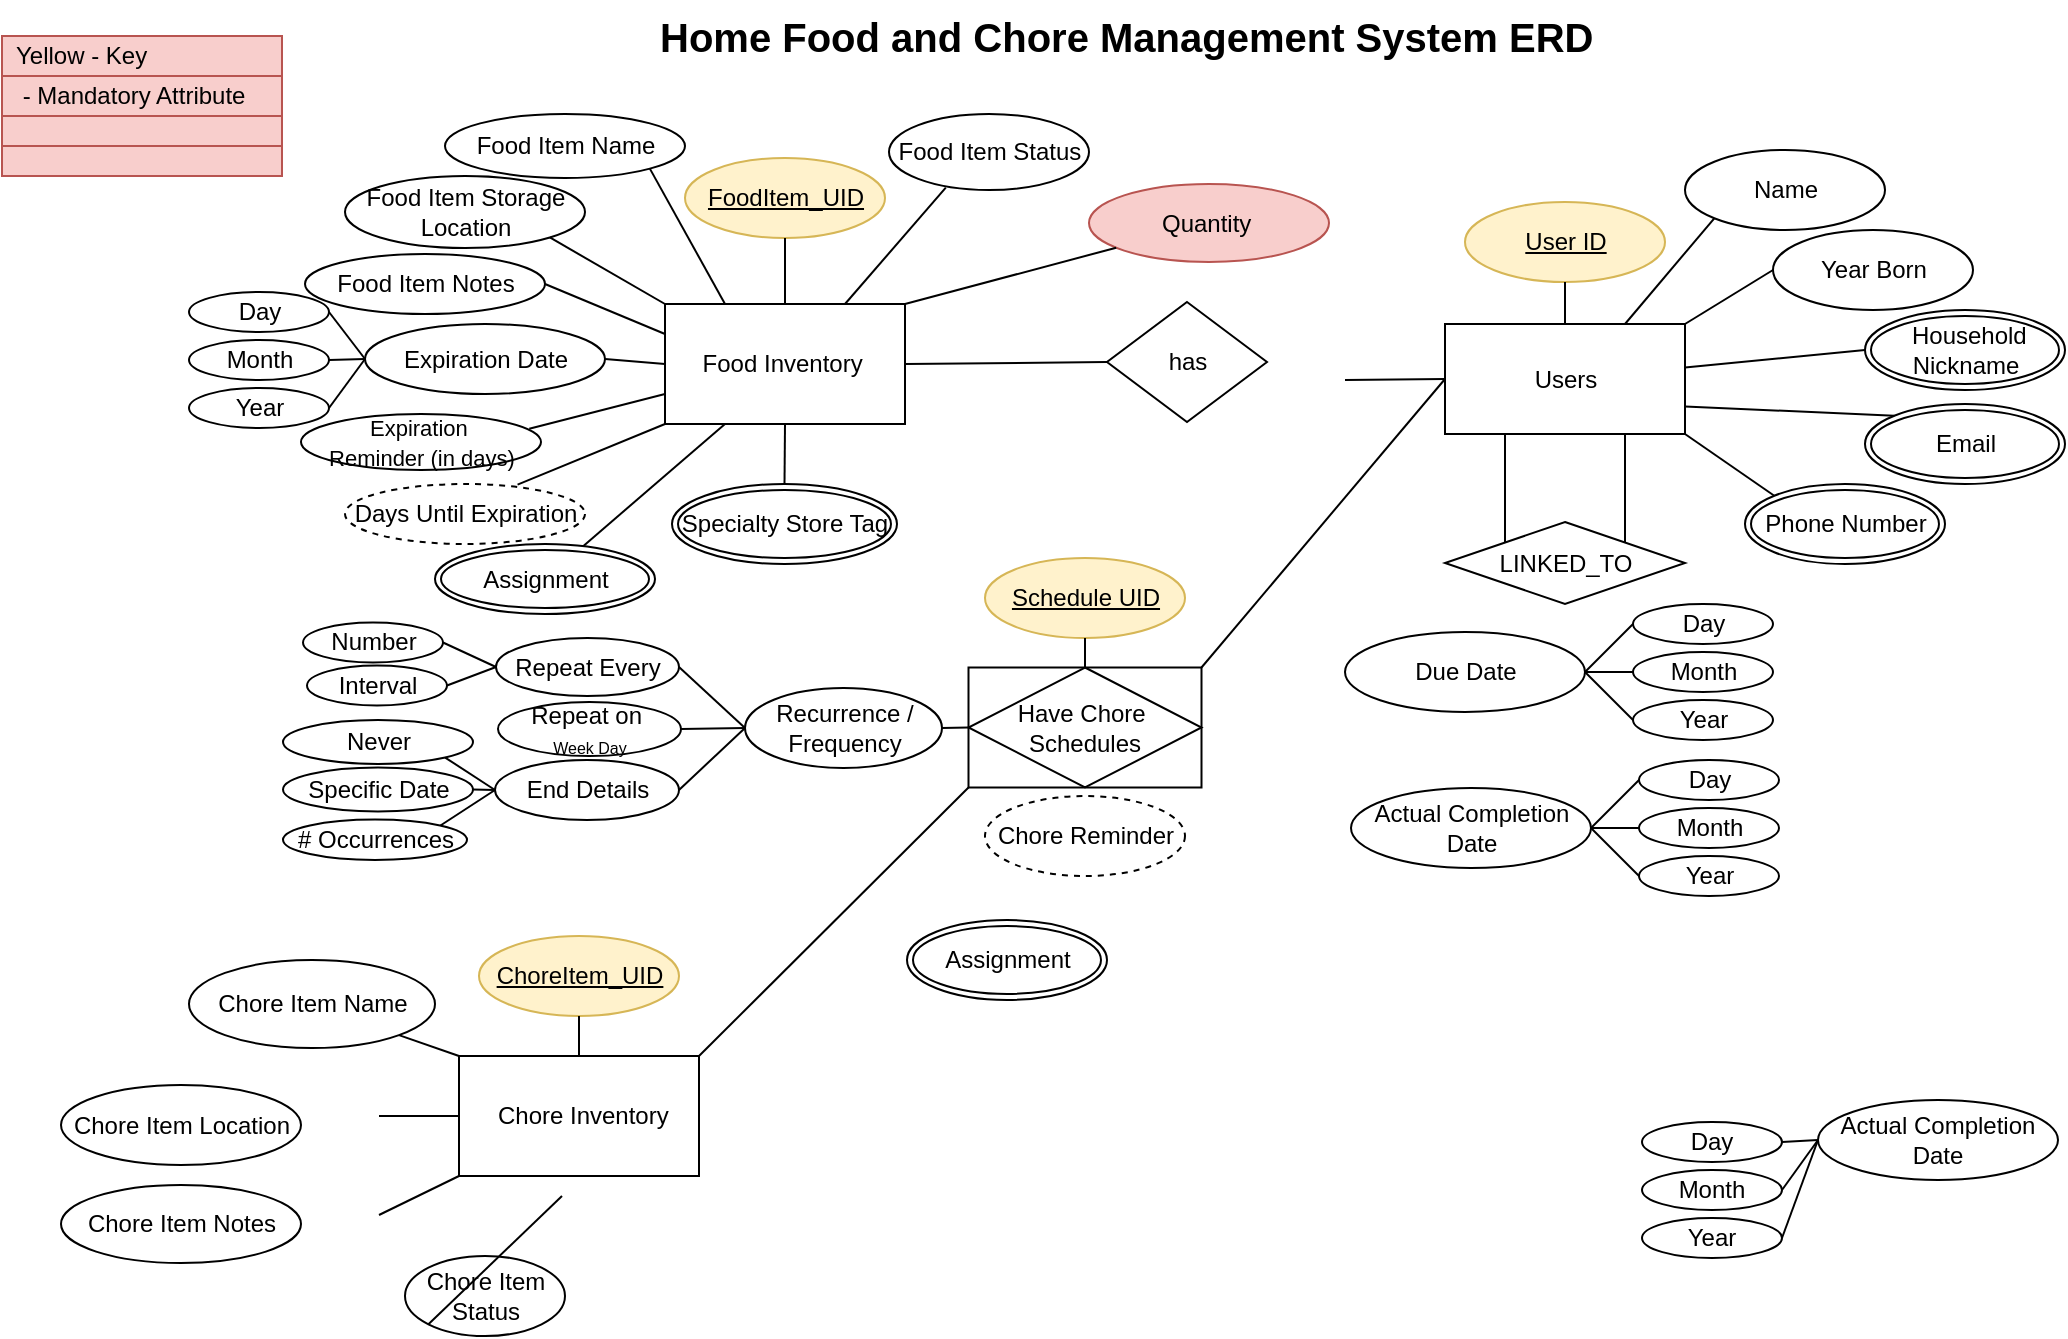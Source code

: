 <mxfile version="26.0.16">
  <diagram id="R2lEEEUBdFMjLlhIrx00" name="Page-1">
    <mxGraphModel dx="1616" dy="390" grid="1" gridSize="10" guides="1" tooltips="1" connect="1" arrows="1" fold="1" page="1" pageScale="1" pageWidth="850" pageHeight="1100" math="0" shadow="0" extFonts="Permanent Marker^https://fonts.googleapis.com/css?family=Permanent+Marker">
      <root>
        <mxCell id="0" />
        <mxCell id="1" parent="0" />
        <mxCell id="Y8iWRsaKwTW52933uygh-1" value="Home Food and Chore Management System ERD" style="text;whiteSpace=wrap;fontStyle=1;fontSize=20;" vertex="1" parent="1">
          <mxGeometry x="246.5" width="480" height="40" as="geometry" />
        </mxCell>
        <mxCell id="Y8iWRsaKwTW52933uygh-3" value="&amp;nbsp;Chore Inventory" style="rounded=0;whiteSpace=wrap;html=1;" vertex="1" parent="1">
          <mxGeometry x="148.5" y="528" width="120" height="60" as="geometry" />
        </mxCell>
        <mxCell id="Y8iWRsaKwTW52933uygh-4" value="Expiration Date" style="ellipse;whiteSpace=wrap;html=1;" vertex="1" parent="1">
          <mxGeometry x="101.5" y="162" width="120" height="35" as="geometry" />
        </mxCell>
        <mxCell id="Y8iWRsaKwTW52933uygh-5" value="Day" style="ellipse;whiteSpace=wrap;html=1;" vertex="1" parent="1">
          <mxGeometry x="13.5" y="146" width="70" height="20" as="geometry" />
        </mxCell>
        <mxCell id="Y8iWRsaKwTW52933uygh-6" value="Month" style="ellipse;whiteSpace=wrap;html=1;" vertex="1" parent="1">
          <mxGeometry x="13.5" y="170" width="70" height="20" as="geometry" />
        </mxCell>
        <mxCell id="Y8iWRsaKwTW52933uygh-7" value="Year" style="ellipse;whiteSpace=wrap;html=1;" vertex="1" parent="1">
          <mxGeometry x="13.5" y="194" width="70" height="20" as="geometry" />
        </mxCell>
        <mxCell id="Y8iWRsaKwTW52933uygh-11" value="" style="endArrow=none;html=1;rounded=0;exitX=0;exitY=0.5;exitDx=0;exitDy=0;entryX=1;entryY=0.5;entryDx=0;entryDy=0;" edge="1" parent="1" source="Y8iWRsaKwTW52933uygh-4" target="Y8iWRsaKwTW52933uygh-5">
          <mxGeometry width="50" height="50" relative="1" as="geometry">
            <mxPoint x="-68.5" y="217" as="sourcePoint" />
            <mxPoint x="-48.5" y="202" as="targetPoint" />
          </mxGeometry>
        </mxCell>
        <mxCell id="Y8iWRsaKwTW52933uygh-12" value="" style="endArrow=none;html=1;rounded=0;exitX=0;exitY=0.5;exitDx=0;exitDy=0;entryX=1;entryY=0.5;entryDx=0;entryDy=0;" edge="1" parent="1" source="Y8iWRsaKwTW52933uygh-4" target="Y8iWRsaKwTW52933uygh-7">
          <mxGeometry width="50" height="50" relative="1" as="geometry">
            <mxPoint x="-88.5" y="267" as="sourcePoint" />
            <mxPoint x="-68.5" y="242" as="targetPoint" />
          </mxGeometry>
        </mxCell>
        <mxCell id="Y8iWRsaKwTW52933uygh-13" value="" style="endArrow=none;html=1;rounded=0;exitX=0;exitY=0.5;exitDx=0;exitDy=0;entryX=1;entryY=0.5;entryDx=0;entryDy=0;" edge="1" parent="1" source="Y8iWRsaKwTW52933uygh-4" target="Y8iWRsaKwTW52933uygh-6">
          <mxGeometry width="50" height="50" relative="1" as="geometry">
            <mxPoint x="-48.5" y="242" as="sourcePoint" />
            <mxPoint x="-28.5" y="217" as="targetPoint" />
          </mxGeometry>
        </mxCell>
        <mxCell id="Y8iWRsaKwTW52933uygh-14" value="Food Item Storage Location" style="ellipse;whiteSpace=wrap;html=1;" vertex="1" parent="1">
          <mxGeometry x="91.5" y="88" width="120" height="36" as="geometry" />
        </mxCell>
        <mxCell id="Y8iWRsaKwTW52933uygh-15" value="Food Item Name" style="ellipse;whiteSpace=wrap;html=1;" vertex="1" parent="1">
          <mxGeometry x="141.5" y="57" width="120" height="32" as="geometry" />
        </mxCell>
        <mxCell id="Y8iWRsaKwTW52933uygh-16" value="Food Inventory&amp;nbsp;" style="rounded=0;whiteSpace=wrap;html=1;" vertex="1" parent="1">
          <mxGeometry x="251.5" y="152" width="120" height="60" as="geometry" />
        </mxCell>
        <mxCell id="Y8iWRsaKwTW52933uygh-17" value="Food Item Status" style="ellipse;whiteSpace=wrap;html=1;" vertex="1" parent="1">
          <mxGeometry x="363.5" y="57" width="100" height="38" as="geometry" />
        </mxCell>
        <mxCell id="Y8iWRsaKwTW52933uygh-25" value="Chore Item Location" style="ellipse;whiteSpace=wrap;html=1;" vertex="1" parent="1">
          <mxGeometry x="-50.5" y="542.5" width="120" height="40" as="geometry" />
        </mxCell>
        <mxCell id="Y8iWRsaKwTW52933uygh-26" value="Chore Item Name" style="ellipse;whiteSpace=wrap;html=1;" vertex="1" parent="1">
          <mxGeometry x="13.5" y="480" width="123" height="44" as="geometry" />
        </mxCell>
        <mxCell id="Y8iWRsaKwTW52933uygh-27" value="Chore Item Status" style="ellipse;whiteSpace=wrap;html=1;" vertex="1" parent="1">
          <mxGeometry x="121.5" y="628" width="80" height="40" as="geometry" />
        </mxCell>
        <mxCell id="Y8iWRsaKwTW52933uygh-29" value="Recurrence / Frequency" style="ellipse;whiteSpace=wrap;html=1;" vertex="1" parent="1">
          <mxGeometry x="291.5" y="344" width="98.5" height="40" as="geometry" />
        </mxCell>
        <mxCell id="Y8iWRsaKwTW52933uygh-30" value="Chore Item Notes" style="ellipse;whiteSpace=wrap;html=1;" vertex="1" parent="1">
          <mxGeometry x="-50.5" y="592.5" width="120" height="39" as="geometry" />
        </mxCell>
        <mxCell id="Y8iWRsaKwTW52933uygh-31" value="Food Item Notes" style="ellipse;whiteSpace=wrap;html=1;" vertex="1" parent="1">
          <mxGeometry x="71.5" y="127" width="120" height="30" as="geometry" />
        </mxCell>
        <mxCell id="Y8iWRsaKwTW52933uygh-35" value="FoodItem_UID" style="ellipse;whiteSpace=wrap;html=1;align=center;fontStyle=4;fillColor=#fff2cc;strokeColor=#d6b656;" vertex="1" parent="1">
          <mxGeometry x="261.5" y="79" width="100" height="40" as="geometry" />
        </mxCell>
        <mxCell id="Y8iWRsaKwTW52933uygh-36" value="Days Until Expiration" style="ellipse;whiteSpace=wrap;html=1;align=center;dashed=1;" vertex="1" parent="1">
          <mxGeometry x="91.5" y="242" width="120" height="30" as="geometry" />
        </mxCell>
        <mxCell id="Y8iWRsaKwTW52933uygh-37" value="Chore Reminder" style="ellipse;whiteSpace=wrap;html=1;align=center;dashed=1;" vertex="1" parent="1">
          <mxGeometry x="411.5" y="398" width="100" height="40" as="geometry" />
        </mxCell>
        <mxCell id="Y8iWRsaKwTW52933uygh-38" value="Users" style="rounded=0;whiteSpace=wrap;html=1;" vertex="1" parent="1">
          <mxGeometry x="641.5" y="162" width="120" height="55" as="geometry" />
        </mxCell>
        <mxCell id="Y8iWRsaKwTW52933uygh-39" value="Name" style="ellipse;whiteSpace=wrap;html=1;" vertex="1" parent="1">
          <mxGeometry x="761.5" y="75" width="100" height="40" as="geometry" />
        </mxCell>
        <mxCell id="Y8iWRsaKwTW52933uygh-43" value="Year Born" style="ellipse;whiteSpace=wrap;html=1;" vertex="1" parent="1">
          <mxGeometry x="805.5" y="115" width="100" height="40" as="geometry" />
        </mxCell>
        <mxCell id="Y8iWRsaKwTW52933uygh-46" value="Phone Number" style="ellipse;shape=doubleEllipse;margin=3;whiteSpace=wrap;html=1;align=center;" vertex="1" parent="1">
          <mxGeometry x="791.5" y="242" width="100" height="40" as="geometry" />
        </mxCell>
        <mxCell id="Y8iWRsaKwTW52933uygh-47" value="Email" style="ellipse;shape=doubleEllipse;margin=3;whiteSpace=wrap;html=1;align=center;" vertex="1" parent="1">
          <mxGeometry x="851.5" y="202" width="100" height="40" as="geometry" />
        </mxCell>
        <mxCell id="Y8iWRsaKwTW52933uygh-48" value="&amp;nbsp;Household Nickname" style="ellipse;shape=doubleEllipse;margin=3;whiteSpace=wrap;html=1;align=center;" vertex="1" parent="1">
          <mxGeometry x="851.5" y="155" width="100" height="40" as="geometry" />
        </mxCell>
        <mxCell id="Y8iWRsaKwTW52933uygh-50" value="&lt;u&gt;User ID&lt;/u&gt;" style="ellipse;whiteSpace=wrap;html=1;align=center;fillColor=#fff2cc;strokeColor=#d6b656;" vertex="1" parent="1">
          <mxGeometry x="651.5" y="101" width="100" height="40" as="geometry" />
        </mxCell>
        <mxCell id="Y8iWRsaKwTW52933uygh-53" value="" style="endArrow=none;html=1;rounded=0;exitX=0;exitY=0;exitDx=0;exitDy=0;entryX=1;entryY=1;entryDx=0;entryDy=0;" edge="1" parent="1" source="Y8iWRsaKwTW52933uygh-46" target="Y8iWRsaKwTW52933uygh-38">
          <mxGeometry width="50" height="50" relative="1" as="geometry">
            <mxPoint x="581.5" y="288" as="sourcePoint" />
            <mxPoint x="761.5" y="215" as="targetPoint" />
          </mxGeometry>
        </mxCell>
        <mxCell id="Y8iWRsaKwTW52933uygh-55" value="" style="endArrow=none;html=1;rounded=0;entryX=0.5;entryY=1;entryDx=0;entryDy=0;exitX=0.5;exitY=0;exitDx=0;exitDy=0;" edge="1" parent="1" source="Y8iWRsaKwTW52933uygh-38" target="Y8iWRsaKwTW52933uygh-50">
          <mxGeometry width="50" height="50" relative="1" as="geometry">
            <mxPoint x="571.5" y="208" as="sourcePoint" />
            <mxPoint x="621.5" y="158" as="targetPoint" />
          </mxGeometry>
        </mxCell>
        <mxCell id="Y8iWRsaKwTW52933uygh-56" value="" style="endArrow=none;html=1;rounded=0;entryX=0;entryY=1;entryDx=0;entryDy=0;exitX=0.75;exitY=0;exitDx=0;exitDy=0;" edge="1" parent="1" source="Y8iWRsaKwTW52933uygh-38" target="Y8iWRsaKwTW52933uygh-39">
          <mxGeometry width="50" height="50" relative="1" as="geometry">
            <mxPoint x="711.5" y="173" as="sourcePoint" />
            <mxPoint x="711.5" y="148" as="targetPoint" />
          </mxGeometry>
        </mxCell>
        <mxCell id="Y8iWRsaKwTW52933uygh-57" value="" style="endArrow=none;html=1;rounded=0;entryX=0;entryY=0.5;entryDx=0;entryDy=0;exitX=1;exitY=0;exitDx=0;exitDy=0;" edge="1" parent="1" source="Y8iWRsaKwTW52933uygh-38" target="Y8iWRsaKwTW52933uygh-43">
          <mxGeometry width="50" height="50" relative="1" as="geometry">
            <mxPoint x="721.5" y="183" as="sourcePoint" />
            <mxPoint x="721.5" y="158" as="targetPoint" />
          </mxGeometry>
        </mxCell>
        <mxCell id="Y8iWRsaKwTW52933uygh-58" value="" style="endArrow=none;html=1;rounded=0;exitX=0;exitY=0.5;exitDx=0;exitDy=0;" edge="1" parent="1" source="Y8iWRsaKwTW52933uygh-48" target="Y8iWRsaKwTW52933uygh-38">
          <mxGeometry width="50" height="50" relative="1" as="geometry">
            <mxPoint x="731.5" y="193" as="sourcePoint" />
            <mxPoint x="771.5" y="208" as="targetPoint" />
          </mxGeometry>
        </mxCell>
        <mxCell id="Y8iWRsaKwTW52933uygh-59" value="" style="endArrow=none;html=1;rounded=0;entryX=0;entryY=0;entryDx=0;entryDy=0;exitX=1;exitY=0.75;exitDx=0;exitDy=0;" edge="1" parent="1" source="Y8iWRsaKwTW52933uygh-38" target="Y8iWRsaKwTW52933uygh-47">
          <mxGeometry width="50" height="50" relative="1" as="geometry">
            <mxPoint x="741.5" y="203" as="sourcePoint" />
            <mxPoint x="741.5" y="178" as="targetPoint" />
          </mxGeometry>
        </mxCell>
        <mxCell id="Y8iWRsaKwTW52933uygh-61" value="has" style="shape=rhombus;perimeter=rhombusPerimeter;whiteSpace=wrap;html=1;align=center;" vertex="1" parent="1">
          <mxGeometry x="472.5" y="151" width="80" height="60" as="geometry" />
        </mxCell>
        <mxCell id="Y8iWRsaKwTW52933uygh-62" value="Quantity&amp;nbsp;" style="ellipse;whiteSpace=wrap;html=1;fillColor=#f8cecc;strokeColor=#b85450;" vertex="1" parent="1">
          <mxGeometry x="463.5" y="92" width="120" height="39" as="geometry" />
        </mxCell>
        <mxCell id="Y8iWRsaKwTW52933uygh-63" value="" style="endArrow=none;html=1;rounded=0;entryX=1;entryY=1;entryDx=0;entryDy=0;exitX=0.25;exitY=0;exitDx=0;exitDy=0;" edge="1" parent="1" source="Y8iWRsaKwTW52933uygh-16" target="Y8iWRsaKwTW52933uygh-15">
          <mxGeometry width="50" height="50" relative="1" as="geometry">
            <mxPoint x="-138.5" y="207" as="sourcePoint" />
            <mxPoint x="-88.5" y="157" as="targetPoint" />
          </mxGeometry>
        </mxCell>
        <mxCell id="Y8iWRsaKwTW52933uygh-64" value="" style="endArrow=none;html=1;rounded=0;entryX=0.5;entryY=1;entryDx=0;entryDy=0;exitX=0.5;exitY=0;exitDx=0;exitDy=0;" edge="1" parent="1" source="Y8iWRsaKwTW52933uygh-16" target="Y8iWRsaKwTW52933uygh-35">
          <mxGeometry width="50" height="50" relative="1" as="geometry">
            <mxPoint x="311.5" y="150" as="sourcePoint" />
            <mxPoint x="311.5" y="125" as="targetPoint" />
          </mxGeometry>
        </mxCell>
        <mxCell id="Y8iWRsaKwTW52933uygh-65" value="" style="endArrow=none;html=1;rounded=0;entryX=1;entryY=0.5;entryDx=0;entryDy=0;exitX=0;exitY=0.5;exitDx=0;exitDy=0;" edge="1" parent="1" source="Y8iWRsaKwTW52933uygh-16" target="Y8iWRsaKwTW52933uygh-4">
          <mxGeometry width="50" height="50" relative="1" as="geometry">
            <mxPoint x="-48.5" y="227" as="sourcePoint" />
            <mxPoint x="1.5" y="177" as="targetPoint" />
          </mxGeometry>
        </mxCell>
        <mxCell id="Y8iWRsaKwTW52933uygh-66" value="" style="endArrow=none;html=1;rounded=0;entryX=0.284;entryY=0.969;entryDx=0;entryDy=0;exitX=0.75;exitY=0;exitDx=0;exitDy=0;entryPerimeter=0;" edge="1" parent="1" source="Y8iWRsaKwTW52933uygh-16" target="Y8iWRsaKwTW52933uygh-17">
          <mxGeometry width="50" height="50" relative="1" as="geometry">
            <mxPoint x="371.5" y="147" as="sourcePoint" />
            <mxPoint x="361.5" y="237" as="targetPoint" />
          </mxGeometry>
        </mxCell>
        <mxCell id="Y8iWRsaKwTW52933uygh-67" value="" style="endArrow=none;html=1;rounded=0;exitX=1;exitY=0.5;exitDx=0;exitDy=0;entryX=0;entryY=0.25;entryDx=0;entryDy=0;" edge="1" parent="1" source="Y8iWRsaKwTW52933uygh-31" target="Y8iWRsaKwTW52933uygh-16">
          <mxGeometry width="50" height="50" relative="1" as="geometry">
            <mxPoint x="171.5" y="307" as="sourcePoint" />
            <mxPoint x="221.5" y="257" as="targetPoint" />
          </mxGeometry>
        </mxCell>
        <mxCell id="Y8iWRsaKwTW52933uygh-68" value="" style="endArrow=none;html=1;rounded=0;exitX=1;exitY=1;exitDx=0;exitDy=0;entryX=0;entryY=0;entryDx=0;entryDy=0;" edge="1" parent="1" source="Y8iWRsaKwTW52933uygh-14" target="Y8iWRsaKwTW52933uygh-16">
          <mxGeometry width="50" height="50" relative="1" as="geometry">
            <mxPoint x="161.5" y="297" as="sourcePoint" />
            <mxPoint x="211.5" y="247" as="targetPoint" />
          </mxGeometry>
        </mxCell>
        <mxCell id="Y8iWRsaKwTW52933uygh-71" value="ChoreItem_UID" style="ellipse;whiteSpace=wrap;html=1;align=center;fontStyle=4;fillColor=#fff2cc;strokeColor=#d6b656;" vertex="1" parent="1">
          <mxGeometry x="158.5" y="468" width="100" height="40" as="geometry" />
        </mxCell>
        <mxCell id="Y8iWRsaKwTW52933uygh-72" value="" style="endArrow=none;html=1;rounded=0;entryX=0.5;entryY=1;entryDx=0;entryDy=0;" edge="1" parent="1" source="Y8iWRsaKwTW52933uygh-3" target="Y8iWRsaKwTW52933uygh-71">
          <mxGeometry width="50" height="50" relative="1" as="geometry">
            <mxPoint x="-101.5" y="578" as="sourcePoint" />
            <mxPoint x="-51.5" y="528" as="targetPoint" />
          </mxGeometry>
        </mxCell>
        <mxCell id="Y8iWRsaKwTW52933uygh-73" value="" style="endArrow=none;html=1;rounded=0;entryX=0;entryY=1;entryDx=0;entryDy=0;" edge="1" parent="1" target="Y8iWRsaKwTW52933uygh-27">
          <mxGeometry width="50" height="50" relative="1" as="geometry">
            <mxPoint x="200" y="598" as="sourcePoint" />
            <mxPoint x="328.5" y="578" as="targetPoint" />
          </mxGeometry>
        </mxCell>
        <mxCell id="Y8iWRsaKwTW52933uygh-74" value="Due Date" style="ellipse;whiteSpace=wrap;html=1;" vertex="1" parent="1">
          <mxGeometry x="591.5" y="316" width="120" height="40" as="geometry" />
        </mxCell>
        <mxCell id="Y8iWRsaKwTW52933uygh-75" value="Day" style="ellipse;whiteSpace=wrap;html=1;" vertex="1" parent="1">
          <mxGeometry x="735.5" y="302" width="70" height="20" as="geometry" />
        </mxCell>
        <mxCell id="Y8iWRsaKwTW52933uygh-76" value="Month" style="ellipse;whiteSpace=wrap;html=1;" vertex="1" parent="1">
          <mxGeometry x="735.5" y="326" width="70" height="20" as="geometry" />
        </mxCell>
        <mxCell id="Y8iWRsaKwTW52933uygh-77" value="Year" style="ellipse;whiteSpace=wrap;html=1;" vertex="1" parent="1">
          <mxGeometry x="735.5" y="350" width="70" height="20" as="geometry" />
        </mxCell>
        <mxCell id="Y8iWRsaKwTW52933uygh-78" value="" style="endArrow=none;html=1;rounded=0;exitX=1;exitY=0.5;exitDx=0;exitDy=0;entryX=0;entryY=0.5;entryDx=0;entryDy=0;" edge="1" parent="1" source="Y8iWRsaKwTW52933uygh-74" target="Y8iWRsaKwTW52933uygh-75">
          <mxGeometry width="50" height="50" relative="1" as="geometry">
            <mxPoint x="669" y="404" as="sourcePoint" />
            <mxPoint x="519" y="384" as="targetPoint" />
          </mxGeometry>
        </mxCell>
        <mxCell id="Y8iWRsaKwTW52933uygh-79" value="" style="endArrow=none;html=1;rounded=0;entryX=0;entryY=0.5;entryDx=0;entryDy=0;exitX=1;exitY=0.5;exitDx=0;exitDy=0;" edge="1" parent="1" source="Y8iWRsaKwTW52933uygh-74" target="Y8iWRsaKwTW52933uygh-77">
          <mxGeometry width="50" height="50" relative="1" as="geometry">
            <mxPoint x="669.5" y="443" as="sourcePoint" />
            <mxPoint x="499" y="424" as="targetPoint" />
          </mxGeometry>
        </mxCell>
        <mxCell id="Y8iWRsaKwTW52933uygh-80" value="" style="endArrow=none;html=1;rounded=0;exitX=1;exitY=0.5;exitDx=0;exitDy=0;entryX=0;entryY=0.5;entryDx=0;entryDy=0;" edge="1" parent="1" source="Y8iWRsaKwTW52933uygh-74" target="Y8iWRsaKwTW52933uygh-76">
          <mxGeometry width="50" height="50" relative="1" as="geometry">
            <mxPoint x="669" y="404" as="sourcePoint" />
            <mxPoint x="539" y="399" as="targetPoint" />
          </mxGeometry>
        </mxCell>
        <mxCell id="Y8iWRsaKwTW52933uygh-81" value="" style="endArrow=none;html=1;rounded=0;entryX=0;entryY=0;entryDx=0;entryDy=0;exitX=1;exitY=1;exitDx=0;exitDy=0;" edge="1" parent="1" source="Y8iWRsaKwTW52933uygh-26" target="Y8iWRsaKwTW52933uygh-3">
          <mxGeometry width="50" height="50" relative="1" as="geometry">
            <mxPoint x="-81.5" y="568" as="sourcePoint" />
            <mxPoint x="-31.5" y="518" as="targetPoint" />
          </mxGeometry>
        </mxCell>
        <mxCell id="Y8iWRsaKwTW52933uygh-82" value="" style="endArrow=none;html=1;rounded=0;entryX=0;entryY=0.5;entryDx=0;entryDy=0;exitX=1;exitY=0.5;exitDx=0;exitDy=0;" edge="1" parent="1" target="Y8iWRsaKwTW52933uygh-3">
          <mxGeometry width="50" height="50" relative="1" as="geometry">
            <mxPoint x="108.5" y="558" as="sourcePoint" />
            <mxPoint x="-21.5" y="528" as="targetPoint" />
          </mxGeometry>
        </mxCell>
        <mxCell id="Y8iWRsaKwTW52933uygh-83" value="" style="endArrow=none;html=1;rounded=0;exitX=1;exitY=0.5;exitDx=0;exitDy=0;entryX=0;entryY=1;entryDx=0;entryDy=0;" edge="1" parent="1" target="Y8iWRsaKwTW52933uygh-3">
          <mxGeometry width="50" height="50" relative="1" as="geometry">
            <mxPoint x="108.5" y="607.5" as="sourcePoint" />
            <mxPoint x="158.5" y="608" as="targetPoint" />
          </mxGeometry>
        </mxCell>
        <mxCell id="Y8iWRsaKwTW52933uygh-89" value="Actual Completion Date" style="ellipse;whiteSpace=wrap;html=1;" vertex="1" parent="1">
          <mxGeometry x="828" y="550" width="120" height="40" as="geometry" />
        </mxCell>
        <mxCell id="Y8iWRsaKwTW52933uygh-90" value="Day" style="ellipse;whiteSpace=wrap;html=1;" vertex="1" parent="1">
          <mxGeometry x="740" y="561" width="70" height="20" as="geometry" />
        </mxCell>
        <mxCell id="Y8iWRsaKwTW52933uygh-91" value="Month" style="ellipse;whiteSpace=wrap;html=1;" vertex="1" parent="1">
          <mxGeometry x="740" y="585" width="70" height="20" as="geometry" />
        </mxCell>
        <mxCell id="Y8iWRsaKwTW52933uygh-92" value="Year" style="ellipse;whiteSpace=wrap;html=1;" vertex="1" parent="1">
          <mxGeometry x="740" y="609" width="70" height="20" as="geometry" />
        </mxCell>
        <mxCell id="Y8iWRsaKwTW52933uygh-93" value="" style="endArrow=none;html=1;rounded=0;exitX=0;exitY=0.5;exitDx=0;exitDy=0;entryX=1;entryY=0.5;entryDx=0;entryDy=0;" edge="1" parent="1" source="Y8iWRsaKwTW52933uygh-89" target="Y8iWRsaKwTW52933uygh-90">
          <mxGeometry width="50" height="50" relative="1" as="geometry">
            <mxPoint x="670" y="590" as="sourcePoint" />
            <mxPoint x="690" y="575" as="targetPoint" />
          </mxGeometry>
        </mxCell>
        <mxCell id="Y8iWRsaKwTW52933uygh-94" value="" style="endArrow=none;html=1;rounded=0;exitX=0;exitY=0.5;exitDx=0;exitDy=0;entryX=1;entryY=0.5;entryDx=0;entryDy=0;" edge="1" parent="1" source="Y8iWRsaKwTW52933uygh-89" target="Y8iWRsaKwTW52933uygh-92">
          <mxGeometry width="50" height="50" relative="1" as="geometry">
            <mxPoint x="650" y="640" as="sourcePoint" />
            <mxPoint x="670" y="615" as="targetPoint" />
          </mxGeometry>
        </mxCell>
        <mxCell id="Y8iWRsaKwTW52933uygh-95" value="" style="endArrow=none;html=1;rounded=0;exitX=0;exitY=0.5;exitDx=0;exitDy=0;entryX=1;entryY=0.5;entryDx=0;entryDy=0;" edge="1" parent="1" source="Y8iWRsaKwTW52933uygh-89" target="Y8iWRsaKwTW52933uygh-91">
          <mxGeometry width="50" height="50" relative="1" as="geometry">
            <mxPoint x="690" y="615" as="sourcePoint" />
            <mxPoint x="710" y="590" as="targetPoint" />
          </mxGeometry>
        </mxCell>
        <mxCell id="Y8iWRsaKwTW52933uygh-106" value="Specialty Store Tag" style="ellipse;shape=doubleEllipse;margin=3;whiteSpace=wrap;html=1;align=center;" vertex="1" parent="1">
          <mxGeometry x="255" y="242" width="112.5" height="40" as="geometry" />
        </mxCell>
        <mxCell id="Y8iWRsaKwTW52933uygh-107" value="Assignment" style="ellipse;shape=doubleEllipse;margin=3;whiteSpace=wrap;html=1;align=center;" vertex="1" parent="1">
          <mxGeometry x="136.5" y="272" width="110" height="35" as="geometry" />
        </mxCell>
        <mxCell id="Y8iWRsaKwTW52933uygh-110" value="LINKED_TO" style="shape=rhombus;perimeter=rhombusPerimeter;whiteSpace=wrap;html=1;align=center;" vertex="1" parent="1">
          <mxGeometry x="641.5" y="261" width="120" height="41" as="geometry" />
        </mxCell>
        <mxCell id="Y8iWRsaKwTW52933uygh-111" value="" style="endArrow=none;html=1;rounded=0;entryX=0.25;entryY=1;entryDx=0;entryDy=0;exitX=0;exitY=0;exitDx=0;exitDy=0;" edge="1" parent="1" source="Y8iWRsaKwTW52933uygh-110" target="Y8iWRsaKwTW52933uygh-38">
          <mxGeometry width="50" height="50" relative="1" as="geometry">
            <mxPoint x="581.5" y="381" as="sourcePoint" />
            <mxPoint x="631.5" y="331" as="targetPoint" />
          </mxGeometry>
        </mxCell>
        <mxCell id="Y8iWRsaKwTW52933uygh-112" value="" style="endArrow=none;html=1;rounded=0;entryX=0.75;entryY=1;entryDx=0;entryDy=0;exitX=1;exitY=0;exitDx=0;exitDy=0;" edge="1" parent="1" source="Y8iWRsaKwTW52933uygh-110" target="Y8iWRsaKwTW52933uygh-38">
          <mxGeometry width="50" height="50" relative="1" as="geometry">
            <mxPoint x="711.5" y="297.5" as="sourcePoint" />
            <mxPoint x="711.5" y="244.5" as="targetPoint" />
          </mxGeometry>
        </mxCell>
        <mxCell id="Y8iWRsaKwTW52933uygh-113" value="" style="shape=table;startSize=0;container=1;collapsible=0;childLayout=tableLayout;fontSize=11;fillColor=#f8cecc;strokeColor=#b85450;" vertex="1" parent="1">
          <mxGeometry x="-80" y="18" width="140" height="70" as="geometry" />
        </mxCell>
        <mxCell id="Y8iWRsaKwTW52933uygh-114" value="" style="shape=tableRow;horizontal=0;startSize=0;swimlaneHead=0;swimlaneBody=0;strokeColor=inherit;top=0;left=0;bottom=0;right=0;collapsible=0;dropTarget=0;fillColor=none;points=[[0,0.5],[1,0.5]];portConstraint=eastwest;fontSize=16;" vertex="1" parent="Y8iWRsaKwTW52933uygh-113">
          <mxGeometry width="140" height="20" as="geometry" />
        </mxCell>
        <mxCell id="Y8iWRsaKwTW52933uygh-115" value="Yellow - Key" style="shape=partialRectangle;html=1;whiteSpace=wrap;connectable=0;strokeColor=inherit;overflow=hidden;fillColor=none;top=0;left=0;bottom=0;right=0;pointerEvents=1;fontSize=12;align=left;spacingLeft=5;" vertex="1" parent="Y8iWRsaKwTW52933uygh-114">
          <mxGeometry width="140" height="20" as="geometry">
            <mxRectangle width="140" height="20" as="alternateBounds" />
          </mxGeometry>
        </mxCell>
        <mxCell id="Y8iWRsaKwTW52933uygh-116" value="" style="shape=tableRow;horizontal=0;startSize=0;swimlaneHead=0;swimlaneBody=0;strokeColor=inherit;top=0;left=0;bottom=0;right=0;collapsible=0;dropTarget=0;fillColor=none;points=[[0,0.5],[1,0.5]];portConstraint=eastwest;fontSize=16;" vertex="1" parent="Y8iWRsaKwTW52933uygh-113">
          <mxGeometry y="20" width="140" height="20" as="geometry" />
        </mxCell>
        <mxCell id="Y8iWRsaKwTW52933uygh-117" value="&amp;nbsp;- Mandatory Attribute" style="shape=partialRectangle;html=1;whiteSpace=wrap;connectable=0;strokeColor=inherit;overflow=hidden;fillColor=none;top=0;left=0;bottom=0;right=0;pointerEvents=1;fontSize=12;align=left;spacingLeft=5;" vertex="1" parent="Y8iWRsaKwTW52933uygh-116">
          <mxGeometry width="140" height="20" as="geometry">
            <mxRectangle width="140" height="20" as="alternateBounds" />
          </mxGeometry>
        </mxCell>
        <mxCell id="Y8iWRsaKwTW52933uygh-118" value="" style="shape=tableRow;horizontal=0;startSize=0;swimlaneHead=0;swimlaneBody=0;strokeColor=inherit;top=0;left=0;bottom=0;right=0;collapsible=0;dropTarget=0;fillColor=none;points=[[0,0.5],[1,0.5]];portConstraint=eastwest;fontSize=16;" vertex="1" parent="Y8iWRsaKwTW52933uygh-113">
          <mxGeometry y="40" width="140" height="15" as="geometry" />
        </mxCell>
        <mxCell id="Y8iWRsaKwTW52933uygh-119" value="" style="shape=partialRectangle;html=1;whiteSpace=wrap;connectable=0;strokeColor=inherit;overflow=hidden;fillColor=none;top=0;left=0;bottom=0;right=0;pointerEvents=1;fontSize=12;align=left;spacingLeft=5;" vertex="1" parent="Y8iWRsaKwTW52933uygh-118">
          <mxGeometry width="140" height="15" as="geometry">
            <mxRectangle width="140" height="15" as="alternateBounds" />
          </mxGeometry>
        </mxCell>
        <mxCell id="Y8iWRsaKwTW52933uygh-120" style="shape=tableRow;horizontal=0;startSize=0;swimlaneHead=0;swimlaneBody=0;strokeColor=inherit;top=0;left=0;bottom=0;right=0;collapsible=0;dropTarget=0;fillColor=none;points=[[0,0.5],[1,0.5]];portConstraint=eastwest;fontSize=16;" vertex="1" parent="Y8iWRsaKwTW52933uygh-113">
          <mxGeometry y="55" width="140" height="15" as="geometry" />
        </mxCell>
        <mxCell id="Y8iWRsaKwTW52933uygh-121" value="" style="shape=partialRectangle;html=1;whiteSpace=wrap;connectable=0;strokeColor=inherit;overflow=hidden;fillColor=none;top=0;left=0;bottom=0;right=0;pointerEvents=1;fontSize=12;align=left;spacingLeft=5;" vertex="1" parent="Y8iWRsaKwTW52933uygh-120">
          <mxGeometry width="140" height="15" as="geometry">
            <mxRectangle width="140" height="15" as="alternateBounds" />
          </mxGeometry>
        </mxCell>
        <mxCell id="Y8iWRsaKwTW52933uygh-123" value="" style="endArrow=none;html=1;rounded=0;entryX=0;entryY=0.5;entryDx=0;entryDy=0;exitX=1;exitY=0;exitDx=0;exitDy=0;" edge="1" parent="1" source="Y8iWRsaKwTW52933uygh-135" target="Y8iWRsaKwTW52933uygh-38">
          <mxGeometry width="50" height="50" relative="1" as="geometry">
            <mxPoint x="559" y="309" as="sourcePoint" />
            <mxPoint x="461.5" y="168" as="targetPoint" />
          </mxGeometry>
        </mxCell>
        <mxCell id="Y8iWRsaKwTW52933uygh-125" value="" style="endArrow=none;html=1;rounded=0;entryX=0;entryY=0.5;entryDx=0;entryDy=0;exitX=1;exitY=0.5;exitDx=0;exitDy=0;" edge="1" parent="1" target="Y8iWRsaKwTW52933uygh-38">
          <mxGeometry width="50" height="50" relative="1" as="geometry">
            <mxPoint x="591.5" y="190" as="sourcePoint" />
            <mxPoint x="641.5" y="191" as="targetPoint" />
          </mxGeometry>
        </mxCell>
        <mxCell id="Y8iWRsaKwTW52933uygh-126" value="Repeat on&amp;nbsp;&lt;div&gt;&lt;font style=&quot;font-size: 8px;&quot;&gt;Week Day&lt;/font&gt;&lt;/div&gt;" style="ellipse;whiteSpace=wrap;html=1;" vertex="1" parent="1">
          <mxGeometry x="168" y="351" width="91.5" height="27" as="geometry" />
        </mxCell>
        <mxCell id="Y8iWRsaKwTW52933uygh-127" value="&lt;font style=&quot;font-size: 11px;&quot;&gt;Expiration&amp;nbsp;&lt;/font&gt;&lt;div&gt;&lt;font style=&quot;font-size: 11px;&quot;&gt;Reminder (in days)&lt;/font&gt;&lt;/div&gt;" style="ellipse;whiteSpace=wrap;html=1;" vertex="1" parent="1">
          <mxGeometry x="69.5" y="207" width="120" height="28" as="geometry" />
        </mxCell>
        <mxCell id="Y8iWRsaKwTW52933uygh-128" value="Assignment" style="ellipse;shape=doubleEllipse;margin=3;whiteSpace=wrap;html=1;align=center;" vertex="1" parent="1">
          <mxGeometry x="372.5" y="460" width="100" height="40" as="geometry" />
        </mxCell>
        <mxCell id="Y8iWRsaKwTW52933uygh-129" value="" style="endArrow=none;html=1;rounded=0;exitX=0.951;exitY=0.263;exitDx=0;exitDy=0;entryX=0;entryY=0.75;entryDx=0;entryDy=0;exitPerimeter=0;" edge="1" parent="1" source="Y8iWRsaKwTW52933uygh-127" target="Y8iWRsaKwTW52933uygh-16">
          <mxGeometry width="50" height="50" relative="1" as="geometry">
            <mxPoint x="411.5" y="297" as="sourcePoint" />
            <mxPoint x="461.5" y="247" as="targetPoint" />
          </mxGeometry>
        </mxCell>
        <mxCell id="Y8iWRsaKwTW52933uygh-130" value="" style="endArrow=none;html=1;rounded=0;entryX=0;entryY=1;entryDx=0;entryDy=0;exitX=0.719;exitY=0.01;exitDx=0;exitDy=0;exitPerimeter=0;" edge="1" parent="1" source="Y8iWRsaKwTW52933uygh-36" target="Y8iWRsaKwTW52933uygh-16">
          <mxGeometry width="50" height="50" relative="1" as="geometry">
            <mxPoint x="201.5" y="367" as="sourcePoint" />
            <mxPoint x="251.5" y="317" as="targetPoint" />
          </mxGeometry>
        </mxCell>
        <mxCell id="Y8iWRsaKwTW52933uygh-131" value="" style="endArrow=none;html=1;rounded=0;entryX=0.25;entryY=1;entryDx=0;entryDy=0;" edge="1" parent="1" source="Y8iWRsaKwTW52933uygh-107" target="Y8iWRsaKwTW52933uygh-16">
          <mxGeometry width="50" height="50" relative="1" as="geometry">
            <mxPoint x="311.5" y="307" as="sourcePoint" />
            <mxPoint x="361.5" y="257" as="targetPoint" />
          </mxGeometry>
        </mxCell>
        <mxCell id="Y8iWRsaKwTW52933uygh-132" value="" style="endArrow=none;html=1;rounded=0;exitX=0.5;exitY=0;exitDx=0;exitDy=0;entryX=0.5;entryY=1;entryDx=0;entryDy=0;" edge="1" parent="1" source="Y8iWRsaKwTW52933uygh-106" target="Y8iWRsaKwTW52933uygh-16">
          <mxGeometry width="50" height="50" relative="1" as="geometry">
            <mxPoint x="431.5" y="307" as="sourcePoint" />
            <mxPoint x="481.5" y="257" as="targetPoint" />
          </mxGeometry>
        </mxCell>
        <mxCell id="Y8iWRsaKwTW52933uygh-133" value="" style="endArrow=none;html=1;rounded=0;exitX=1;exitY=0;exitDx=0;exitDy=0;" edge="1" parent="1" source="Y8iWRsaKwTW52933uygh-16" target="Y8iWRsaKwTW52933uygh-62">
          <mxGeometry width="50" height="50" relative="1" as="geometry">
            <mxPoint x="441.5" y="217" as="sourcePoint" />
            <mxPoint x="491.5" y="167" as="targetPoint" />
          </mxGeometry>
        </mxCell>
        <mxCell id="Y8iWRsaKwTW52933uygh-134" value="" style="endArrow=none;html=1;rounded=0;exitX=0;exitY=0.5;exitDx=0;exitDy=0;entryX=1;entryY=0.5;entryDx=0;entryDy=0;" edge="1" parent="1" source="Y8iWRsaKwTW52933uygh-61" target="Y8iWRsaKwTW52933uygh-16">
          <mxGeometry width="50" height="50" relative="1" as="geometry">
            <mxPoint x="450" y="223" as="sourcePoint" />
            <mxPoint x="500" y="173" as="targetPoint" />
          </mxGeometry>
        </mxCell>
        <mxCell id="Y8iWRsaKwTW52933uygh-135" value="Have Chore&amp;nbsp;&lt;div&gt;Schedules&lt;/div&gt;" style="shape=associativeEntity;whiteSpace=wrap;html=1;align=center;" vertex="1" parent="1">
          <mxGeometry x="403.25" y="333.75" width="116.5" height="60" as="geometry" />
        </mxCell>
        <mxCell id="Y8iWRsaKwTW52933uygh-136" value="&lt;u&gt;Schedule UID&lt;/u&gt;" style="ellipse;whiteSpace=wrap;html=1;align=center;fillColor=#fff2cc;strokeColor=#d6b656;" vertex="1" parent="1">
          <mxGeometry x="411.5" y="279" width="100" height="40" as="geometry" />
        </mxCell>
        <mxCell id="Y8iWRsaKwTW52933uygh-137" value="" style="endArrow=none;html=1;rounded=0;entryX=0.5;entryY=1;entryDx=0;entryDy=0;exitX=0.5;exitY=0;exitDx=0;exitDy=0;" edge="1" parent="1" target="Y8iWRsaKwTW52933uygh-136" source="Y8iWRsaKwTW52933uygh-135">
          <mxGeometry width="50" height="50" relative="1" as="geometry">
            <mxPoint x="453.5" y="285" as="sourcePoint" />
            <mxPoint x="373.5" y="280" as="targetPoint" />
          </mxGeometry>
        </mxCell>
        <mxCell id="Y8iWRsaKwTW52933uygh-139" value="" style="endArrow=none;html=1;rounded=0;entryX=0;entryY=1;entryDx=0;entryDy=0;exitX=1;exitY=0;exitDx=0;exitDy=0;" edge="1" parent="1" source="Y8iWRsaKwTW52933uygh-3" target="Y8iWRsaKwTW52933uygh-135">
          <mxGeometry width="50" height="50" relative="1" as="geometry">
            <mxPoint x="320" y="458" as="sourcePoint" />
            <mxPoint x="403.25" y="361.75" as="targetPoint" />
          </mxGeometry>
        </mxCell>
        <mxCell id="Y8iWRsaKwTW52933uygh-156" value="Actual Completion Date" style="ellipse;whiteSpace=wrap;html=1;" vertex="1" parent="1">
          <mxGeometry x="594.5" y="394" width="120" height="40" as="geometry" />
        </mxCell>
        <mxCell id="Y8iWRsaKwTW52933uygh-157" value="Day" style="ellipse;whiteSpace=wrap;html=1;" vertex="1" parent="1">
          <mxGeometry x="738.5" y="380" width="70" height="20" as="geometry" />
        </mxCell>
        <mxCell id="Y8iWRsaKwTW52933uygh-158" value="Month" style="ellipse;whiteSpace=wrap;html=1;" vertex="1" parent="1">
          <mxGeometry x="738.5" y="404" width="70" height="20" as="geometry" />
        </mxCell>
        <mxCell id="Y8iWRsaKwTW52933uygh-159" value="Year" style="ellipse;whiteSpace=wrap;html=1;" vertex="1" parent="1">
          <mxGeometry x="738.5" y="428" width="70" height="20" as="geometry" />
        </mxCell>
        <mxCell id="Y8iWRsaKwTW52933uygh-160" value="" style="endArrow=none;html=1;rounded=0;exitX=1;exitY=0.5;exitDx=0;exitDy=0;entryX=0;entryY=0.5;entryDx=0;entryDy=0;" edge="1" parent="1" source="Y8iWRsaKwTW52933uygh-156" target="Y8iWRsaKwTW52933uygh-157">
          <mxGeometry width="50" height="50" relative="1" as="geometry">
            <mxPoint x="672" y="482" as="sourcePoint" />
            <mxPoint x="522" y="462" as="targetPoint" />
          </mxGeometry>
        </mxCell>
        <mxCell id="Y8iWRsaKwTW52933uygh-161" value="" style="endArrow=none;html=1;rounded=0;entryX=0;entryY=0.5;entryDx=0;entryDy=0;exitX=1;exitY=0.5;exitDx=0;exitDy=0;" edge="1" parent="1" source="Y8iWRsaKwTW52933uygh-156" target="Y8iWRsaKwTW52933uygh-159">
          <mxGeometry width="50" height="50" relative="1" as="geometry">
            <mxPoint x="672.5" y="521" as="sourcePoint" />
            <mxPoint x="502" y="502" as="targetPoint" />
          </mxGeometry>
        </mxCell>
        <mxCell id="Y8iWRsaKwTW52933uygh-162" value="" style="endArrow=none;html=1;rounded=0;exitX=1;exitY=0.5;exitDx=0;exitDy=0;entryX=0;entryY=0.5;entryDx=0;entryDy=0;" edge="1" parent="1" source="Y8iWRsaKwTW52933uygh-156" target="Y8iWRsaKwTW52933uygh-158">
          <mxGeometry width="50" height="50" relative="1" as="geometry">
            <mxPoint x="672" y="482" as="sourcePoint" />
            <mxPoint x="542" y="477" as="targetPoint" />
          </mxGeometry>
        </mxCell>
        <mxCell id="Y8iWRsaKwTW52933uygh-163" value="Repeat Every" style="ellipse;whiteSpace=wrap;html=1;" vertex="1" parent="1">
          <mxGeometry x="167" y="319" width="91.5" height="29" as="geometry" />
        </mxCell>
        <mxCell id="Y8iWRsaKwTW52933uygh-165" value="Number" style="ellipse;whiteSpace=wrap;html=1;" vertex="1" parent="1">
          <mxGeometry x="70.5" y="311.25" width="70" height="20" as="geometry" />
        </mxCell>
        <mxCell id="Y8iWRsaKwTW52933uygh-166" value="Interval" style="ellipse;whiteSpace=wrap;html=1;" vertex="1" parent="1">
          <mxGeometry x="72.5" y="332.75" width="70" height="20" as="geometry" />
        </mxCell>
        <mxCell id="Y8iWRsaKwTW52933uygh-167" value="" style="endArrow=none;html=1;rounded=0;entryX=0;entryY=0.5;entryDx=0;entryDy=0;exitX=1;exitY=0.5;exitDx=0;exitDy=0;" edge="1" parent="1" source="Y8iWRsaKwTW52933uygh-165" target="Y8iWRsaKwTW52933uygh-163">
          <mxGeometry width="50" height="50" relative="1" as="geometry">
            <mxPoint x="80" y="480" as="sourcePoint" />
            <mxPoint x="130" y="430" as="targetPoint" />
          </mxGeometry>
        </mxCell>
        <mxCell id="Y8iWRsaKwTW52933uygh-168" value="" style="endArrow=none;html=1;rounded=0;entryX=0;entryY=0.5;entryDx=0;entryDy=0;exitX=1;exitY=0.5;exitDx=0;exitDy=0;" edge="1" parent="1" source="Y8iWRsaKwTW52933uygh-166" target="Y8iWRsaKwTW52933uygh-163">
          <mxGeometry width="50" height="50" relative="1" as="geometry">
            <mxPoint x="160" y="460" as="sourcePoint" />
            <mxPoint x="210" y="410" as="targetPoint" />
          </mxGeometry>
        </mxCell>
        <mxCell id="Y8iWRsaKwTW52933uygh-169" value="" style="endArrow=none;html=1;rounded=0;entryX=0;entryY=0.5;entryDx=0;entryDy=0;exitX=1;exitY=0.5;exitDx=0;exitDy=0;" edge="1" parent="1" source="Y8iWRsaKwTW52933uygh-163" target="Y8iWRsaKwTW52933uygh-29">
          <mxGeometry width="50" height="50" relative="1" as="geometry">
            <mxPoint x="240" y="450" as="sourcePoint" />
            <mxPoint x="290" y="400" as="targetPoint" />
          </mxGeometry>
        </mxCell>
        <mxCell id="Y8iWRsaKwTW52933uygh-170" value="" style="endArrow=none;html=1;rounded=0;entryX=0;entryY=0.5;entryDx=0;entryDy=0;exitX=1;exitY=0.5;exitDx=0;exitDy=0;" edge="1" parent="1" source="Y8iWRsaKwTW52933uygh-126" target="Y8iWRsaKwTW52933uygh-29">
          <mxGeometry width="50" height="50" relative="1" as="geometry">
            <mxPoint x="170" y="460" as="sourcePoint" />
            <mxPoint x="220" y="410" as="targetPoint" />
          </mxGeometry>
        </mxCell>
        <mxCell id="Y8iWRsaKwTW52933uygh-171" value="End Details" style="ellipse;whiteSpace=wrap;html=1;" vertex="1" parent="1">
          <mxGeometry x="166.5" y="380" width="92" height="30" as="geometry" />
        </mxCell>
        <mxCell id="Y8iWRsaKwTW52933uygh-172" value="" style="endArrow=none;html=1;rounded=0;exitX=1;exitY=0.5;exitDx=0;exitDy=0;entryX=0;entryY=0.5;entryDx=0;entryDy=0;" edge="1" parent="1" source="Y8iWRsaKwTW52933uygh-171" target="Y8iWRsaKwTW52933uygh-29">
          <mxGeometry width="50" height="50" relative="1" as="geometry">
            <mxPoint x="280" y="440" as="sourcePoint" />
            <mxPoint x="290" y="340" as="targetPoint" />
          </mxGeometry>
        </mxCell>
        <mxCell id="Y8iWRsaKwTW52933uygh-177" value="" style="endArrow=none;html=1;rounded=0;exitX=1;exitY=0.5;exitDx=0;exitDy=0;entryX=0;entryY=0.5;entryDx=0;entryDy=0;" edge="1" parent="1" source="Y8iWRsaKwTW52933uygh-29" target="Y8iWRsaKwTW52933uygh-135">
          <mxGeometry width="50" height="50" relative="1" as="geometry">
            <mxPoint x="360" y="620" as="sourcePoint" />
            <mxPoint x="410" y="570" as="targetPoint" />
          </mxGeometry>
        </mxCell>
        <mxCell id="Y8iWRsaKwTW52933uygh-179" value="Specific Date" style="ellipse;whiteSpace=wrap;html=1;" vertex="1" parent="1">
          <mxGeometry x="60.5" y="383.75" width="95" height="22" as="geometry" />
        </mxCell>
        <mxCell id="Y8iWRsaKwTW52933uygh-196" value="# Occurrences" style="ellipse;whiteSpace=wrap;html=1;" vertex="1" parent="1">
          <mxGeometry x="60.5" y="409.75" width="92" height="20.25" as="geometry" />
        </mxCell>
        <mxCell id="Y8iWRsaKwTW52933uygh-198" value="Never" style="ellipse;whiteSpace=wrap;html=1;" vertex="1" parent="1">
          <mxGeometry x="60.5" y="360" width="95" height="22" as="geometry" />
        </mxCell>
        <mxCell id="Y8iWRsaKwTW52933uygh-199" value="" style="endArrow=none;html=1;rounded=0;exitX=1;exitY=0.5;exitDx=0;exitDy=0;entryX=0;entryY=0.5;entryDx=0;entryDy=0;" edge="1" parent="1" source="Y8iWRsaKwTW52933uygh-179" target="Y8iWRsaKwTW52933uygh-171">
          <mxGeometry width="50" height="50" relative="1" as="geometry">
            <mxPoint x="150" y="460" as="sourcePoint" />
            <mxPoint x="200" y="410" as="targetPoint" />
          </mxGeometry>
        </mxCell>
        <mxCell id="Y8iWRsaKwTW52933uygh-200" value="" style="endArrow=none;html=1;rounded=0;exitX=1;exitY=1;exitDx=0;exitDy=0;entryX=0;entryY=0.5;entryDx=0;entryDy=0;" edge="1" parent="1" source="Y8iWRsaKwTW52933uygh-198" target="Y8iWRsaKwTW52933uygh-171">
          <mxGeometry width="50" height="50" relative="1" as="geometry">
            <mxPoint x="150" y="470" as="sourcePoint" />
            <mxPoint x="200" y="420" as="targetPoint" />
          </mxGeometry>
        </mxCell>
        <mxCell id="Y8iWRsaKwTW52933uygh-201" value="" style="endArrow=none;html=1;rounded=0;exitX=1;exitY=0;exitDx=0;exitDy=0;entryX=0;entryY=0.5;entryDx=0;entryDy=0;" edge="1" parent="1" source="Y8iWRsaKwTW52933uygh-196" target="Y8iWRsaKwTW52933uygh-171">
          <mxGeometry width="50" height="50" relative="1" as="geometry">
            <mxPoint x="150" y="480" as="sourcePoint" />
            <mxPoint x="200" y="430" as="targetPoint" />
          </mxGeometry>
        </mxCell>
      </root>
    </mxGraphModel>
  </diagram>
</mxfile>
